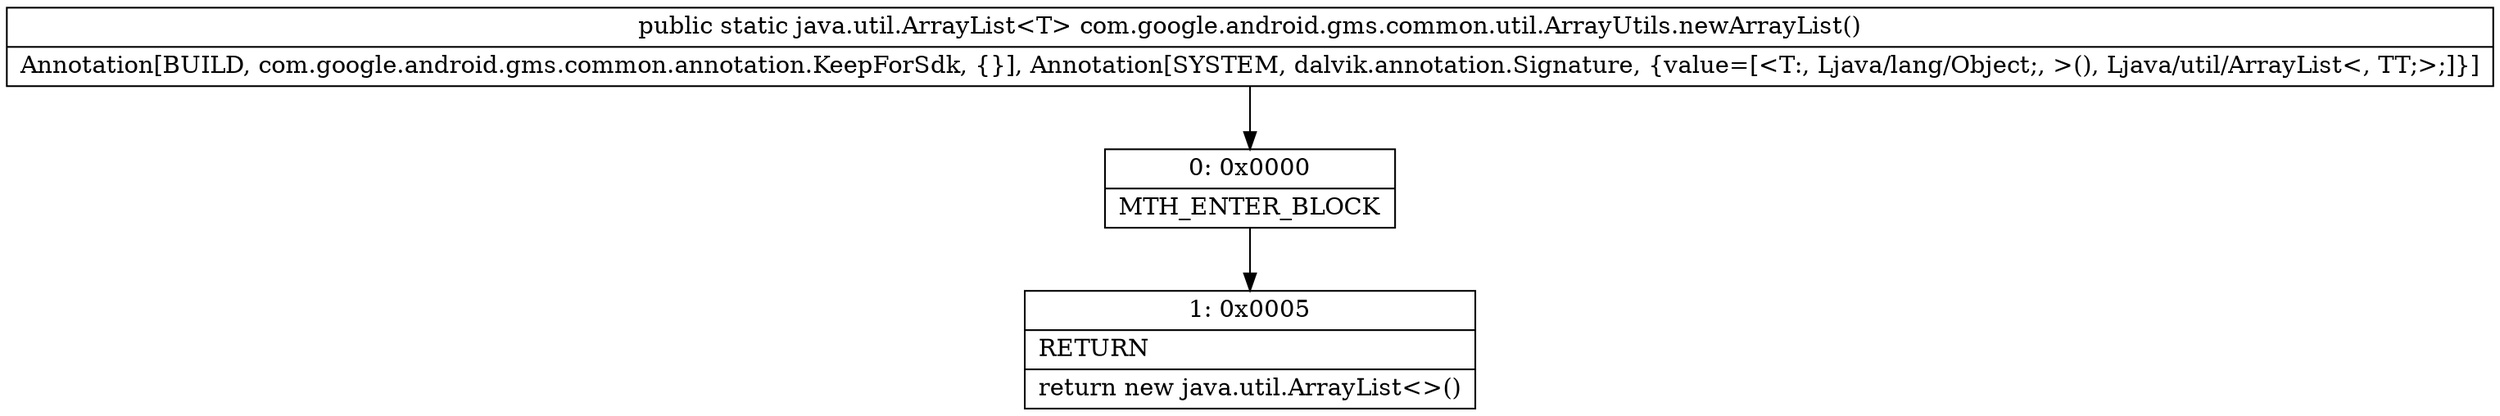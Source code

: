 digraph "CFG forcom.google.android.gms.common.util.ArrayUtils.newArrayList()Ljava\/util\/ArrayList;" {
Node_0 [shape=record,label="{0\:\ 0x0000|MTH_ENTER_BLOCK\l}"];
Node_1 [shape=record,label="{1\:\ 0x0005|RETURN\l|return new java.util.ArrayList\<\>()\l}"];
MethodNode[shape=record,label="{public static java.util.ArrayList\<T\> com.google.android.gms.common.util.ArrayUtils.newArrayList()  | Annotation[BUILD, com.google.android.gms.common.annotation.KeepForSdk, \{\}], Annotation[SYSTEM, dalvik.annotation.Signature, \{value=[\<T:, Ljava\/lang\/Object;, \>(), Ljava\/util\/ArrayList\<, TT;\>;]\}]\l}"];
MethodNode -> Node_0;
Node_0 -> Node_1;
}

